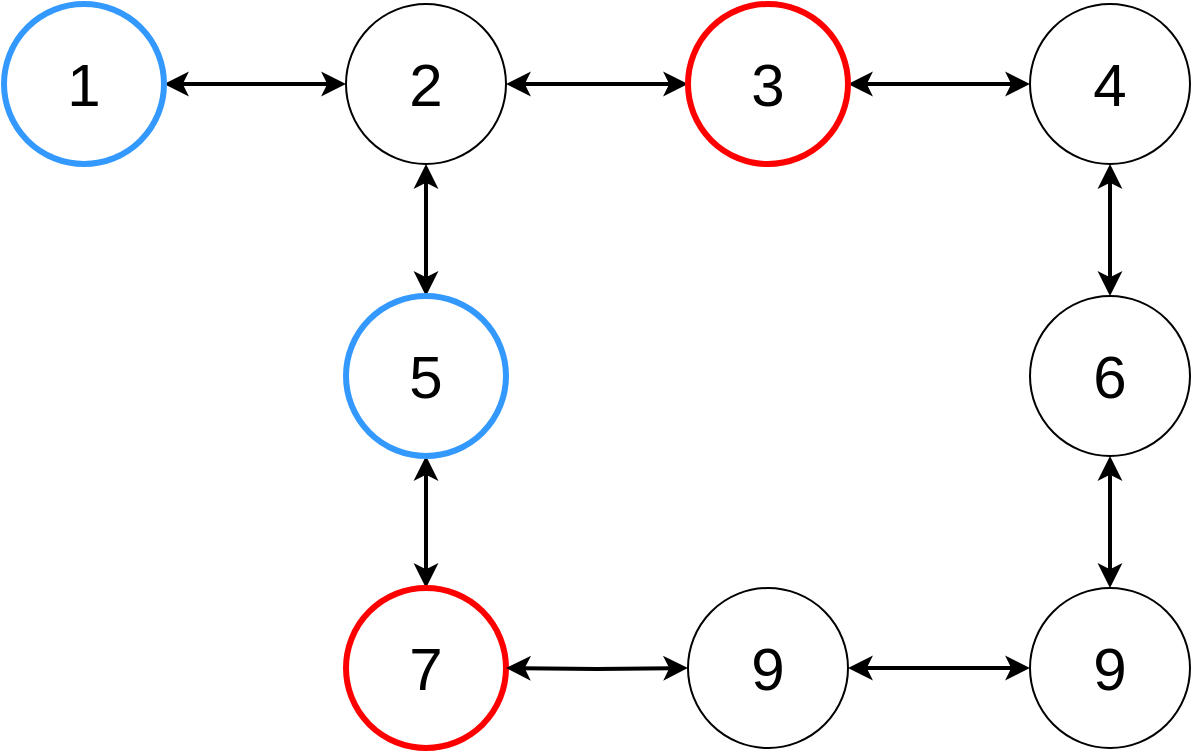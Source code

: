 <mxfile version="19.0.3" type="device"><diagram id="Z63LqnVQjB6Ba96cm-Tl" name="Page-1"><mxGraphModel dx="1228" dy="859" grid="0" gridSize="10" guides="1" tooltips="1" connect="1" arrows="1" fold="1" page="0" pageScale="1" pageWidth="850" pageHeight="1100" math="0" shadow="0"><root><mxCell id="0"/><mxCell id="1" parent="0"/><mxCell id="ppD7EZdJA1XX8jkkhGYU-10" style="edgeStyle=orthogonalEdgeStyle;rounded=0;orthogonalLoop=1;jettySize=auto;html=1;exitX=1;exitY=0.5;exitDx=0;exitDy=0;entryX=0;entryY=0.5;entryDx=0;entryDy=0;startArrow=classic;startFill=1;strokeWidth=2;fontSize=30;" edge="1" parent="1" source="ppD7EZdJA1XX8jkkhGYU-1" target="ppD7EZdJA1XX8jkkhGYU-2"><mxGeometry relative="1" as="geometry"/></mxCell><mxCell id="ppD7EZdJA1XX8jkkhGYU-1" value="1" style="ellipse;whiteSpace=wrap;html=1;aspect=fixed;fontSize=30;strokeColor=#3399FF;strokeWidth=3;" vertex="1" parent="1"><mxGeometry x="83" y="153" width="80" height="80" as="geometry"/></mxCell><mxCell id="ppD7EZdJA1XX8jkkhGYU-11" style="edgeStyle=orthogonalEdgeStyle;rounded=0;orthogonalLoop=1;jettySize=auto;html=1;exitX=1;exitY=0.5;exitDx=0;exitDy=0;entryX=0;entryY=0.5;entryDx=0;entryDy=0;startArrow=classic;startFill=1;strokeWidth=2;fontSize=30;" edge="1" parent="1" source="ppD7EZdJA1XX8jkkhGYU-2" target="ppD7EZdJA1XX8jkkhGYU-3"><mxGeometry relative="1" as="geometry"/></mxCell><mxCell id="ppD7EZdJA1XX8jkkhGYU-12" style="edgeStyle=orthogonalEdgeStyle;rounded=0;orthogonalLoop=1;jettySize=auto;html=1;exitX=0.5;exitY=1;exitDx=0;exitDy=0;entryX=0.5;entryY=0;entryDx=0;entryDy=0;startArrow=classic;startFill=1;strokeWidth=2;fontSize=30;" edge="1" parent="1" source="ppD7EZdJA1XX8jkkhGYU-2" target="ppD7EZdJA1XX8jkkhGYU-4"><mxGeometry relative="1" as="geometry"/></mxCell><mxCell id="ppD7EZdJA1XX8jkkhGYU-2" value="2" style="ellipse;whiteSpace=wrap;html=1;aspect=fixed;fontSize=30;" vertex="1" parent="1"><mxGeometry x="254" y="153" width="80" height="80" as="geometry"/></mxCell><mxCell id="ppD7EZdJA1XX8jkkhGYU-23" style="edgeStyle=orthogonalEdgeStyle;rounded=0;orthogonalLoop=1;jettySize=auto;html=1;exitX=1;exitY=0.5;exitDx=0;exitDy=0;entryX=0;entryY=0.5;entryDx=0;entryDy=0;startArrow=classic;startFill=1;strokeWidth=2;fontSize=30;" edge="1" parent="1" source="ppD7EZdJA1XX8jkkhGYU-3" target="ppD7EZdJA1XX8jkkhGYU-20"><mxGeometry relative="1" as="geometry"/></mxCell><mxCell id="ppD7EZdJA1XX8jkkhGYU-3" value="3" style="ellipse;whiteSpace=wrap;html=1;aspect=fixed;fontSize=30;strokeColor=#FF0000;strokeWidth=3;" vertex="1" parent="1"><mxGeometry x="425" y="153" width="80" height="80" as="geometry"/></mxCell><mxCell id="ppD7EZdJA1XX8jkkhGYU-15" style="edgeStyle=orthogonalEdgeStyle;rounded=0;orthogonalLoop=1;jettySize=auto;html=1;exitX=0.5;exitY=1;exitDx=0;exitDy=0;entryX=0.5;entryY=0;entryDx=0;entryDy=0;startArrow=classic;startFill=1;strokeWidth=2;fontSize=30;" edge="1" parent="1" source="ppD7EZdJA1XX8jkkhGYU-4" target="ppD7EZdJA1XX8jkkhGYU-7"><mxGeometry relative="1" as="geometry"/></mxCell><mxCell id="ppD7EZdJA1XX8jkkhGYU-4" value="5" style="ellipse;whiteSpace=wrap;html=1;aspect=fixed;fontSize=30;strokeColor=#3399FF;strokeWidth=3;" vertex="1" parent="1"><mxGeometry x="254" y="299" width="80" height="80" as="geometry"/></mxCell><mxCell id="ppD7EZdJA1XX8jkkhGYU-7" value="7" style="ellipse;whiteSpace=wrap;html=1;aspect=fixed;fontSize=30;strokeColor=#FF0000;strokeWidth=3;" vertex="1" parent="1"><mxGeometry x="254" y="445" width="80" height="80" as="geometry"/></mxCell><mxCell id="ppD7EZdJA1XX8jkkhGYU-16" style="edgeStyle=orthogonalEdgeStyle;rounded=0;orthogonalLoop=1;jettySize=auto;html=1;exitX=0;exitY=0.5;exitDx=0;exitDy=0;entryX=1;entryY=0.5;entryDx=0;entryDy=0;startArrow=classic;startFill=1;strokeWidth=2;fontSize=30;" edge="1" parent="1" target="ppD7EZdJA1XX8jkkhGYU-7"><mxGeometry relative="1" as="geometry"><mxPoint x="425" y="485" as="sourcePoint"/></mxGeometry></mxCell><mxCell id="ppD7EZdJA1XX8jkkhGYU-17" style="edgeStyle=orthogonalEdgeStyle;rounded=0;orthogonalLoop=1;jettySize=auto;html=1;exitX=0.5;exitY=1;exitDx=0;exitDy=0;entryX=0.5;entryY=0;entryDx=0;entryDy=0;startArrow=classic;startFill=1;strokeWidth=2;fontSize=30;" edge="1" parent="1" source="ppD7EZdJA1XX8jkkhGYU-18" target="ppD7EZdJA1XX8jkkhGYU-19"><mxGeometry relative="1" as="geometry"/></mxCell><mxCell id="ppD7EZdJA1XX8jkkhGYU-18" value="6" style="ellipse;whiteSpace=wrap;html=1;aspect=fixed;fontSize=30;" vertex="1" parent="1"><mxGeometry x="596" y="299" width="80" height="80" as="geometry"/></mxCell><mxCell id="ppD7EZdJA1XX8jkkhGYU-24" style="edgeStyle=orthogonalEdgeStyle;rounded=0;orthogonalLoop=1;jettySize=auto;html=1;exitX=0;exitY=0.5;exitDx=0;exitDy=0;entryX=1;entryY=0.5;entryDx=0;entryDy=0;startArrow=classic;startFill=1;strokeWidth=2;fontSize=30;" edge="1" parent="1" source="ppD7EZdJA1XX8jkkhGYU-19" target="ppD7EZdJA1XX8jkkhGYU-21"><mxGeometry relative="1" as="geometry"/></mxCell><mxCell id="ppD7EZdJA1XX8jkkhGYU-19" value="9" style="ellipse;whiteSpace=wrap;html=1;aspect=fixed;fontSize=30;" vertex="1" parent="1"><mxGeometry x="596" y="445" width="80" height="80" as="geometry"/></mxCell><mxCell id="ppD7EZdJA1XX8jkkhGYU-22" style="edgeStyle=orthogonalEdgeStyle;rounded=0;orthogonalLoop=1;jettySize=auto;html=1;exitX=0.5;exitY=1;exitDx=0;exitDy=0;entryX=0.5;entryY=0;entryDx=0;entryDy=0;startArrow=classic;startFill=1;strokeWidth=2;fontSize=30;" edge="1" parent="1" source="ppD7EZdJA1XX8jkkhGYU-20" target="ppD7EZdJA1XX8jkkhGYU-18"><mxGeometry relative="1" as="geometry"/></mxCell><mxCell id="ppD7EZdJA1XX8jkkhGYU-20" value="4" style="ellipse;whiteSpace=wrap;html=1;aspect=fixed;fontSize=30;" vertex="1" parent="1"><mxGeometry x="596" y="153" width="80" height="80" as="geometry"/></mxCell><mxCell id="ppD7EZdJA1XX8jkkhGYU-21" value="9" style="ellipse;whiteSpace=wrap;html=1;aspect=fixed;fontSize=30;" vertex="1" parent="1"><mxGeometry x="425" y="445" width="80" height="80" as="geometry"/></mxCell></root></mxGraphModel></diagram></mxfile>
